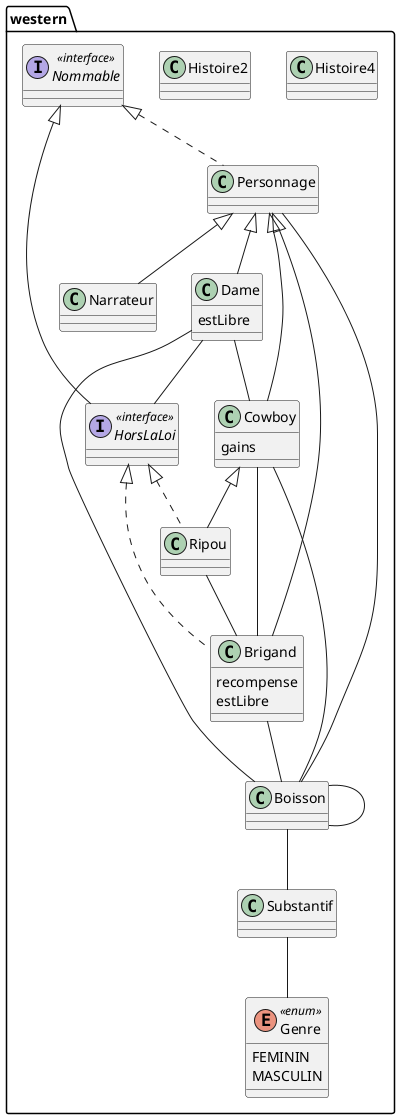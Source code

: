@startuml

package [western]{
	class Histoire4{
}


class Histoire2{
}


class Boisson{
}
Boisson -- Substantif
Boisson -- Boisson


class Personnage implements Nommable{
}
Personnage -- Boisson


class Dame extends Personnage{
	estLibre
}
Dame -- Cowboy
Dame -- HorsLaLoi
Dame -- Boisson


class Brigand extends Personnage implements HorsLaLoi{
	recompense
	estLibre
}
Brigand -- Cowboy
Brigand -- Boisson


class Ripou extends Cowboy implements HorsLaLoi{
}
Ripou -- Brigand


interface HorsLaLoi <<interface>> extends Nommable{
}


enum Genre <<enum>>{
	FEMININ
	MASCULIN
}


interface Nommable <<interface>>{
}


class Cowboy extends Personnage{
	gains
}
Cowboy -- Boisson


class Substantif{
}
Substantif -- Genre


class Narrateur extends Personnage{
}


}
@enduml
